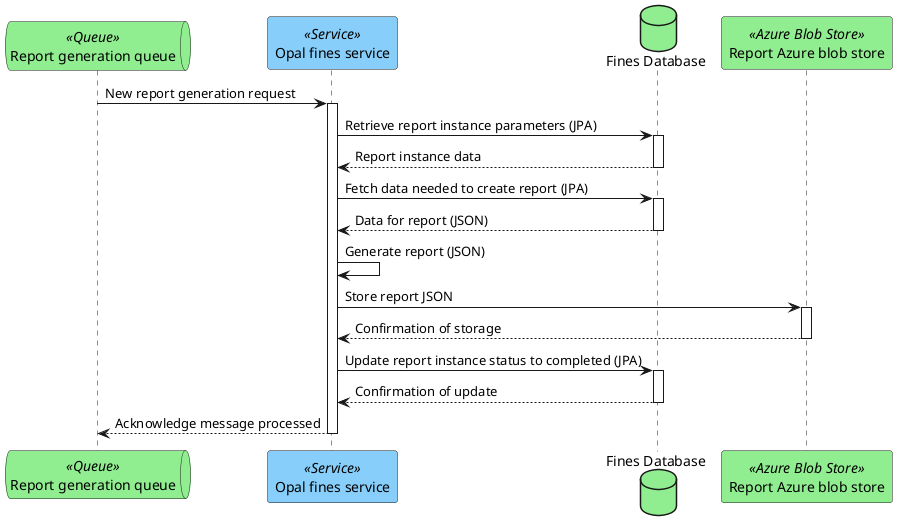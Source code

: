 @startuml
queue "Report generation queue" as reportQueue <<Queue>> #lightgreen
participant "Opal fines service" as reportService <<Service>> #lightskyblue
database "Fines Database" as db #lightgreen
participant "Report Azure blob store" as reportBlobStore <<Azure Blob Store>> #lightgreen


reportQueue -> reportService ++ : New report generation request
reportService -> db ++ : Retrieve report instance parameters (JPA)
reportService <-- db -- : Report instance data
reportService -> db ++ : Fetch data needed to create report (JPA)
reportService <-- db -- : Data for report (JSON)
reportService -> reportService : Generate report (JSON)

reportService -> reportBlobStore ++ : Store report JSON
reportService <-- reportBlobStore -- : Confirmation of storage
reportService -> db ++ : Update report instance status to completed (JPA)
reportService <-- db -- : Confirmation of update
reportService --> reportQueue -- : Acknowledge message processed

@enduml